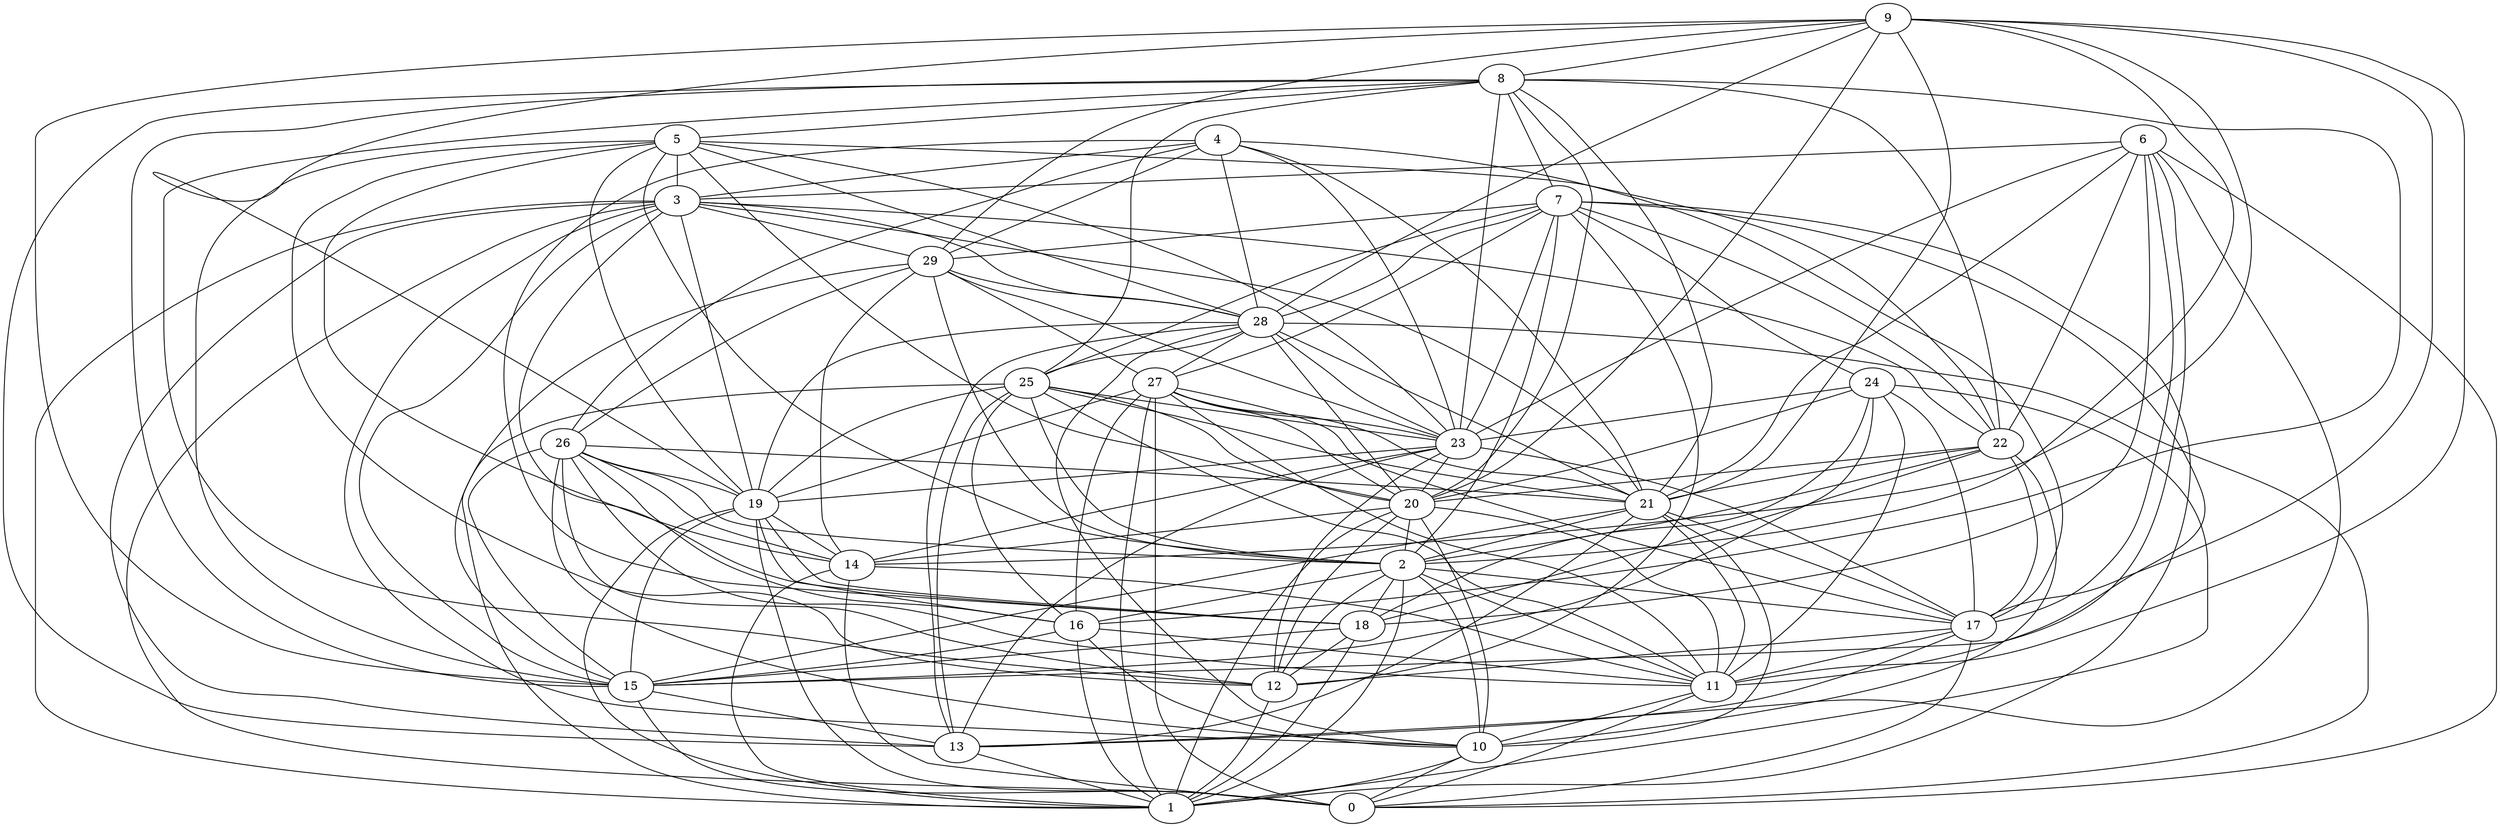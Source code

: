 digraph GG_graph {

subgraph G_graph {
edge [color = black]
"16" -> "11" [dir = none]
"16" -> "15" [dir = none]
"16" -> "10" [dir = none]
"8" -> "21" [dir = none]
"8" -> "12" [dir = none]
"8" -> "20" [dir = none]
"8" -> "25" [dir = none]
"8" -> "16" [dir = none]
"27" -> "1" [dir = none]
"27" -> "0" [dir = none]
"27" -> "11" [dir = none]
"27" -> "17" [dir = none]
"11" -> "0" [dir = none]
"11" -> "10" [dir = none]
"18" -> "1" [dir = none]
"24" -> "11" [dir = none]
"24" -> "15" [dir = none]
"24" -> "17" [dir = none]
"24" -> "20" [dir = none]
"24" -> "1" [dir = none]
"9" -> "2" [dir = none]
"9" -> "20" [dir = none]
"9" -> "14" [dir = none]
"9" -> "8" [dir = none]
"9" -> "29" [dir = none]
"22" -> "20" [dir = none]
"22" -> "2" [dir = none]
"5" -> "28" [dir = none]
"5" -> "14" [dir = none]
"5" -> "20" [dir = none]
"5" -> "19" [dir = none]
"20" -> "12" [dir = none]
"20" -> "1" [dir = none]
"20" -> "10" [dir = none]
"23" -> "19" [dir = none]
"23" -> "20" [dir = none]
"23" -> "14" [dir = none]
"21" -> "10" [dir = none]
"21" -> "11" [dir = none]
"21" -> "2" [dir = none]
"14" -> "11" [dir = none]
"14" -> "1" [dir = none]
"26" -> "21" [dir = none]
"26" -> "14" [dir = none]
"26" -> "12" [dir = none]
"26" -> "10" [dir = none]
"26" -> "15" [dir = none]
"29" -> "2" [dir = none]
"29" -> "27" [dir = none]
"29" -> "23" [dir = none]
"13" -> "1" [dir = none]
"15" -> "13" [dir = none]
"25" -> "23" [dir = none]
"25" -> "16" [dir = none]
"25" -> "21" [dir = none]
"25" -> "2" [dir = none]
"25" -> "19" [dir = none]
"25" -> "1" [dir = none]
"25" -> "20" [dir = none]
"25" -> "13" [dir = none]
"2" -> "17" [dir = none]
"2" -> "1" [dir = none]
"2" -> "18" [dir = none]
"17" -> "12" [dir = none]
"10" -> "0" [dir = none]
"7" -> "22" [dir = none]
"7" -> "2" [dir = none]
"7" -> "29" [dir = none]
"7" -> "11" [dir = none]
"28" -> "27" [dir = none]
"28" -> "20" [dir = none]
"28" -> "23" [dir = none]
"28" -> "10" [dir = none]
"19" -> "14" [dir = none]
"19" -> "18" [dir = none]
"19" -> "15" [dir = none]
"3" -> "28" [dir = none]
"3" -> "13" [dir = none]
"3" -> "0" [dir = none]
"3" -> "22" [dir = none]
"6" -> "15" [dir = none]
"6" -> "0" [dir = none]
"6" -> "17" [dir = none]
"4" -> "18" [dir = none]
"4" -> "26" [dir = none]
"4" -> "17" [dir = none]
"4" -> "23" [dir = none]
"8" -> "7" [dir = none]
"9" -> "21" [dir = none]
"9" -> "15" [dir = none]
"2" -> "11" [dir = none]
"14" -> "0" [dir = none]
"6" -> "13" [dir = none]
"20" -> "2" [dir = none]
"3" -> "29" [dir = none]
"5" -> "2" [dir = none]
"21" -> "17" [dir = none]
"27" -> "20" [dir = none]
"6" -> "22" [dir = none]
"7" -> "24" [dir = none]
"17" -> "13" [dir = none]
"16" -> "1" [dir = none]
"10" -> "1" [dir = none]
"2" -> "10" [dir = none]
"26" -> "11" [dir = none]
"26" -> "2" [dir = none]
"18" -> "12" [dir = none]
"28" -> "21" [dir = none]
"4" -> "3" [dir = none]
"24" -> "18" [dir = none]
"23" -> "17" [dir = none]
"25" -> "11" [dir = none]
"7" -> "28" [dir = none]
"29" -> "14" [dir = none]
"27" -> "19" [dir = none]
"5" -> "23" [dir = none]
"8" -> "15" [dir = none]
"8" -> "13" [dir = none]
"6" -> "18" [dir = none]
"21" -> "15" [dir = none]
"6" -> "21" [dir = none]
"27" -> "16" [dir = none]
"17" -> "11" [dir = none]
"3" -> "18" [dir = none]
"7" -> "23" [dir = none]
"3" -> "1" [dir = none]
"5" -> "15" [dir = none]
"28" -> "19" [dir = none]
"20" -> "11" [dir = none]
"28" -> "25" [dir = none]
"24" -> "23" [dir = none]
"7" -> "25" [dir = none]
"17" -> "0" [dir = none]
"5" -> "22" [dir = none]
"15" -> "0" [dir = none]
"4" -> "21" [dir = none]
"19" -> "16" [dir = none]
"29" -> "15" [dir = none]
"27" -> "23" [dir = none]
"23" -> "12" [dir = none]
"9" -> "17" [dir = none]
"3" -> "21" [dir = none]
"28" -> "0" [dir = none]
"7" -> "12" [dir = none]
"6" -> "3" [dir = none]
"29" -> "26" [dir = none]
"28" -> "13" [dir = none]
"8" -> "22" [dir = none]
"26" -> "16" [dir = none]
"27" -> "21" [dir = none]
"22" -> "18" [dir = none]
"22" -> "10" [dir = none]
"5" -> "12" [dir = none]
"23" -> "13" [dir = none]
"7" -> "1" [dir = none]
"8" -> "23" [dir = none]
"4" -> "29" [dir = none]
"6" -> "23" [dir = none]
"3" -> "10" [dir = none]
"3" -> "19" [dir = none]
"4" -> "28" [dir = none]
"12" -> "1" [dir = none]
"2" -> "16" [dir = none]
"26" -> "19" [dir = none]
"20" -> "14" [dir = none]
"7" -> "27" [dir = none]
"29" -> "28" [dir = none]
"9" -> "28" [dir = none]
"18" -> "15" [dir = none]
"19" -> "1" [dir = none]
"22" -> "17" [dir = none]
"3" -> "15" [dir = none]
"9" -> "11" [dir = none]
"21" -> "13" [dir = none]
"2" -> "12" [dir = none]
"5" -> "3" [dir = none]
"22" -> "21" [dir = none]
"9" -> "19" [dir = none]
"8" -> "5" [dir = none]
"19" -> "0" [dir = none]
}

}
